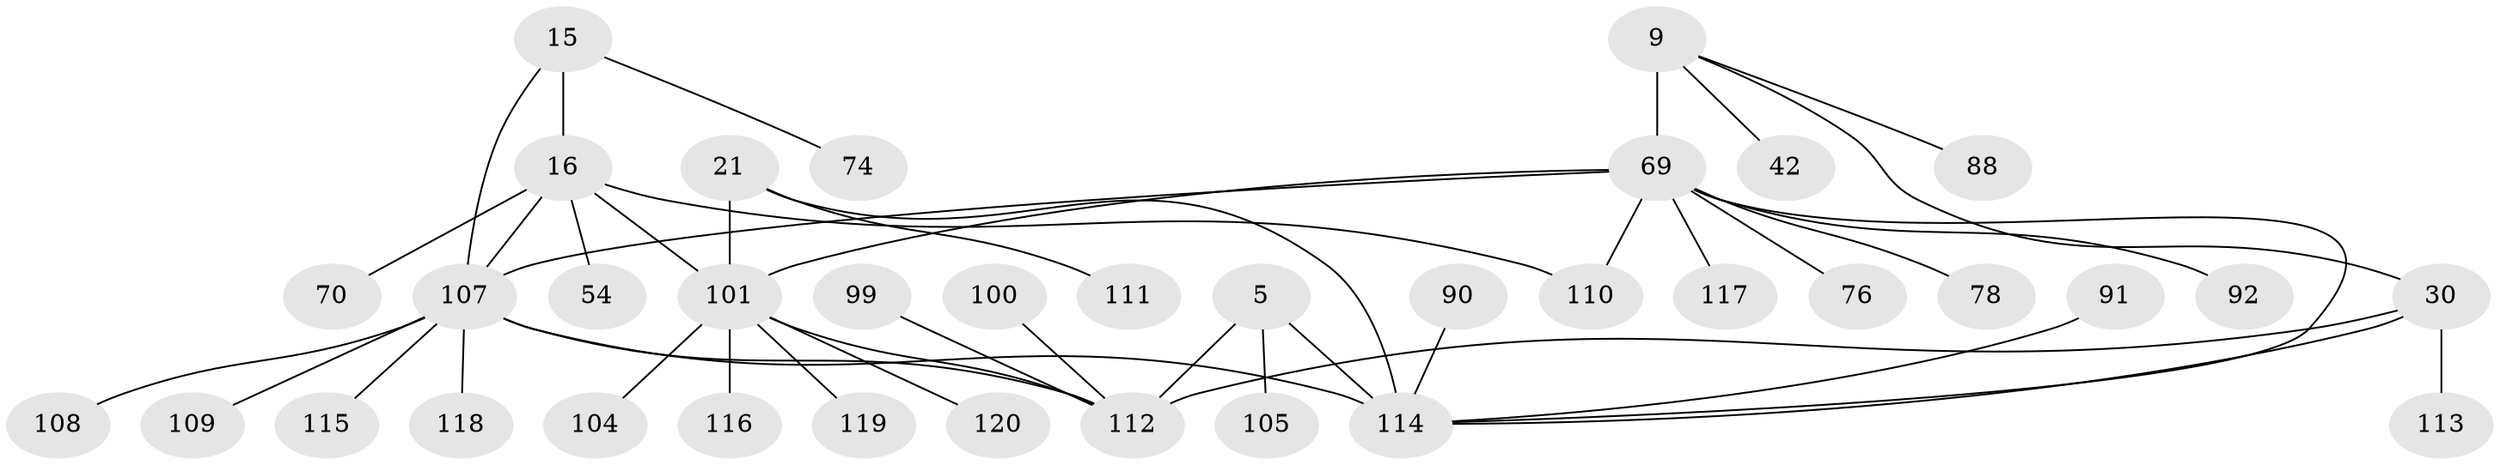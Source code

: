 // original degree distribution, {6: 0.041666666666666664, 11: 0.008333333333333333, 9: 0.025, 8: 0.041666666666666664, 7: 0.05, 10: 0.05, 5: 0.016666666666666666, 16: 0.008333333333333333, 12: 0.008333333333333333, 3: 0.041666666666666664, 1: 0.5916666666666667, 2: 0.10833333333333334, 4: 0.008333333333333333}
// Generated by graph-tools (version 1.1) at 2025/58/03/04/25 21:58:04]
// undirected, 36 vertices, 44 edges
graph export_dot {
graph [start="1"]
  node [color=gray90,style=filled];
  5 [super="+1"];
  9 [super="+8"];
  15 [super="+14"];
  16 [super="+13"];
  21 [super="+20"];
  30 [super="+25"];
  42;
  54;
  69 [super="+12+60"];
  70;
  74;
  76;
  78;
  88 [super="+87"];
  90;
  91;
  92;
  99;
  100;
  101 [super="+93+94+95"];
  104 [super="+97"];
  105 [super="+46+82"];
  107 [super="+96+57+62+65+81+84+103"];
  108;
  109;
  110;
  111 [super="+66"];
  112 [super="+71+106+67+33+38+39+40+48+49+73+77+79+83+98"];
  113;
  114 [super="+64"];
  115;
  116;
  117 [super="+102"];
  118 [super="+36"];
  119;
  120;
  5 -- 112;
  5 -- 105;
  5 -- 114 [weight=8];
  9 -- 42;
  9 -- 30;
  9 -- 88;
  9 -- 69 [weight=8];
  15 -- 16 [weight=4];
  15 -- 74;
  15 -- 107 [weight=4];
  16 -- 54;
  16 -- 70;
  16 -- 110;
  16 -- 107 [weight=4];
  16 -- 101 [weight=2];
  21 -- 111;
  21 -- 101 [weight=8];
  21 -- 114;
  30 -- 113;
  30 -- 112 [weight=8];
  30 -- 114;
  69 -- 101 [weight=2];
  69 -- 107 [weight=3];
  69 -- 76;
  69 -- 78;
  69 -- 110;
  69 -- 117;
  69 -- 92;
  69 -- 114;
  90 -- 114;
  91 -- 114;
  99 -- 112;
  100 -- 112;
  101 -- 104;
  101 -- 112;
  101 -- 116;
  101 -- 119;
  101 -- 120;
  107 -- 108;
  107 -- 109;
  107 -- 115;
  107 -- 118;
  107 -- 112;
  107 -- 114 [weight=2];
}
